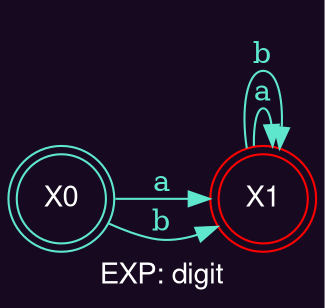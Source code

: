 digraph finite_state_machine {
    fontcolor="White"
    bgcolor="#170920"
	fontname="Helvetica,Arial,sans-serif"
	label="EXP: digit"
	node [fontname="Helvetica,Arial,sans-serif" fontcolor="white"  color="#5ee7cd"]
	rankdir=LR;
	node [shape = doublecircle]; X0 X1[color="red"] [color="red"];
    node [shape = circle];
	X0 -> X1 [label = "a" color="#5ee7cd" fontcolor="#5ee7cd"];
	X0 -> X1 [label = "b" color="#5ee7cd" fontcolor="#5ee7cd"];
	X1 -> X1 [label = "a" color="#5ee7cd" fontcolor="#5ee7cd"];
	X1 -> X1 [label = "b" color="#5ee7cd" fontcolor="#5ee7cd"];
}
